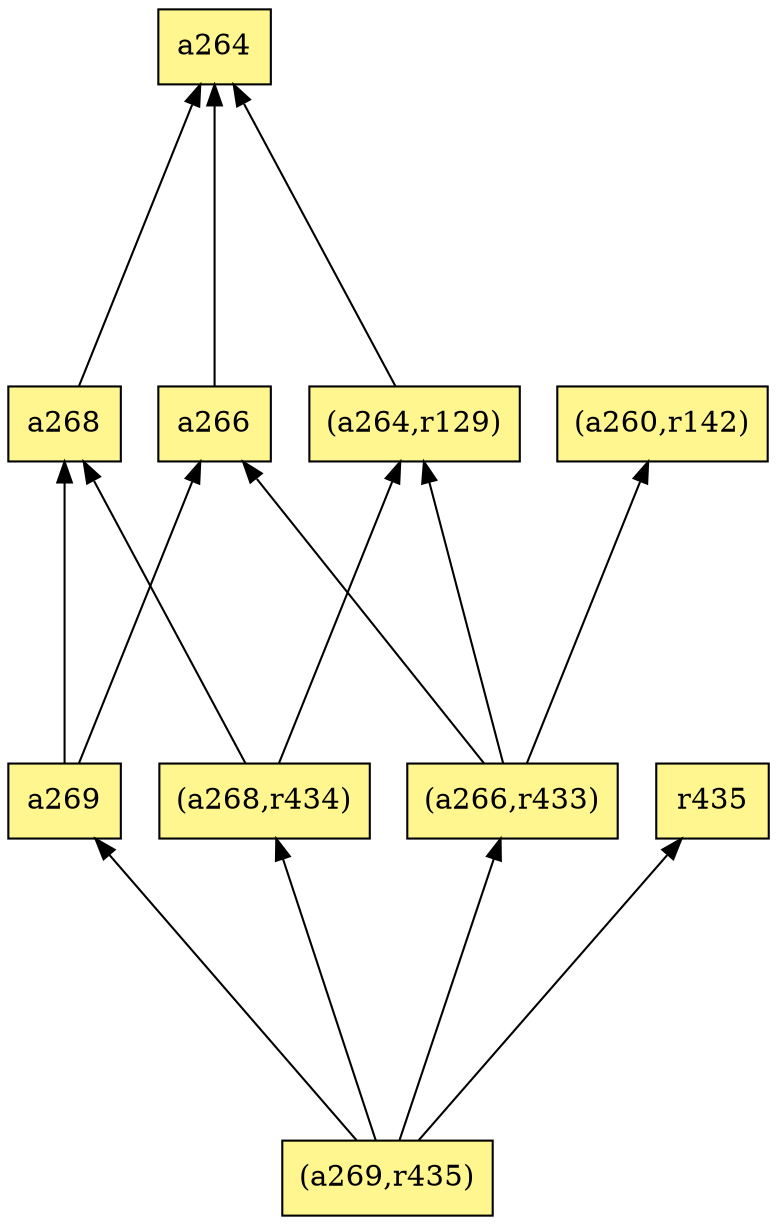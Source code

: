 digraph G {
rankdir=BT;ranksep="2.0";
"(a268,r434)" [shape=record,fillcolor=khaki1,style=filled,label="{(a268,r434)}"];
"(a260,r142)" [shape=record,fillcolor=khaki1,style=filled,label="{(a260,r142)}"];
"a264" [shape=record,fillcolor=khaki1,style=filled,label="{a264}"];
"(a269,r435)" [shape=record,fillcolor=khaki1,style=filled,label="{(a269,r435)}"];
"(a266,r433)" [shape=record,fillcolor=khaki1,style=filled,label="{(a266,r433)}"];
"a268" [shape=record,fillcolor=khaki1,style=filled,label="{a268}"];
"(a264,r129)" [shape=record,fillcolor=khaki1,style=filled,label="{(a264,r129)}"];
"a266" [shape=record,fillcolor=khaki1,style=filled,label="{a266}"];
"r435" [shape=record,fillcolor=khaki1,style=filled,label="{r435}"];
"a269" [shape=record,fillcolor=khaki1,style=filled,label="{a269}"];
"(a268,r434)" -> "(a264,r129)"
"(a268,r434)" -> "a268"
"(a269,r435)" -> "(a268,r434)"
"(a269,r435)" -> "(a266,r433)"
"(a269,r435)" -> "r435"
"(a269,r435)" -> "a269"
"(a266,r433)" -> "(a264,r129)"
"(a266,r433)" -> "a266"
"(a266,r433)" -> "(a260,r142)"
"a268" -> "a264"
"(a264,r129)" -> "a264"
"a266" -> "a264"
"a269" -> "a266"
"a269" -> "a268"
}